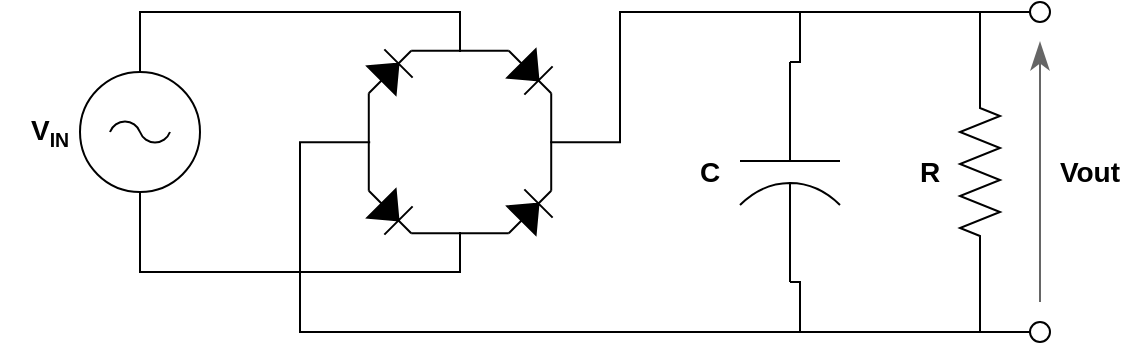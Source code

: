 <mxfile version="12.2.2" type="device" pages="1"><diagram id="pwuYvWj0YJ9MST_g38sl" name="Page-1"><mxGraphModel dx="1173" dy="668" grid="1" gridSize="10" guides="1" tooltips="1" connect="1" arrows="1" fold="1" page="1" pageScale="1" pageWidth="827" pageHeight="1169" math="0" shadow="0"><root><mxCell id="0"/><mxCell id="1" parent="0"/><mxCell id="mUar-XZUq88qVRBlKX3E-29" style="edgeStyle=orthogonalEdgeStyle;rounded=0;orthogonalLoop=1;jettySize=auto;html=1;exitX=0.5;exitY=0;exitDx=0;exitDy=0;exitPerimeter=0;endArrow=none;endFill=0;" edge="1" parent="1" source="mUar-XZUq88qVRBlKX3E-1"><mxGeometry relative="1" as="geometry"><mxPoint x="230" y="140" as="targetPoint"/><Array as="points"><mxPoint x="70" y="120"/><mxPoint x="230" y="120"/></Array></mxGeometry></mxCell><mxCell id="mUar-XZUq88qVRBlKX3E-30" style="edgeStyle=orthogonalEdgeStyle;rounded=0;orthogonalLoop=1;jettySize=auto;html=1;exitX=0.5;exitY=1;exitDx=0;exitDy=0;exitPerimeter=0;endArrow=none;endFill=0;" edge="1" parent="1" source="mUar-XZUq88qVRBlKX3E-1"><mxGeometry relative="1" as="geometry"><mxPoint x="230" y="230" as="targetPoint"/><Array as="points"><mxPoint x="70" y="250"/><mxPoint x="230" y="250"/></Array></mxGeometry></mxCell><mxCell id="mUar-XZUq88qVRBlKX3E-1" value="" style="pointerEvents=1;verticalLabelPosition=bottom;shadow=0;dashed=0;align=center;html=1;verticalAlign=top;shape=mxgraph.electrical.signal_sources.ac_source;" vertex="1" parent="1"><mxGeometry x="40" y="150" width="60" height="60" as="geometry"/></mxCell><mxCell id="mUar-XZUq88qVRBlKX3E-35" style="edgeStyle=orthogonalEdgeStyle;rounded=0;orthogonalLoop=1;jettySize=auto;html=1;exitX=0;exitY=0.5;exitDx=0;exitDy=0;exitPerimeter=0;endArrow=none;endFill=0;" edge="1" parent="1" source="mUar-XZUq88qVRBlKX3E-2"><mxGeometry relative="1" as="geometry"><mxPoint x="360" y="120" as="targetPoint"/><Array as="points"><mxPoint x="490" y="120"/></Array></mxGeometry></mxCell><mxCell id="mUar-XZUq88qVRBlKX3E-36" style="edgeStyle=orthogonalEdgeStyle;rounded=0;orthogonalLoop=1;jettySize=auto;html=1;exitX=1;exitY=0.5;exitDx=0;exitDy=0;exitPerimeter=0;endArrow=none;endFill=0;" edge="1" parent="1" source="mUar-XZUq88qVRBlKX3E-2"><mxGeometry relative="1" as="geometry"><mxPoint x="360" y="280" as="targetPoint"/><Array as="points"><mxPoint x="490" y="280"/></Array></mxGeometry></mxCell><mxCell id="mUar-XZUq88qVRBlKX3E-2" value="" style="pointerEvents=1;verticalLabelPosition=bottom;shadow=0;dashed=0;align=center;html=1;verticalAlign=top;shape=mxgraph.electrical.resistors.resistor_2;direction=south;" vertex="1" parent="1"><mxGeometry x="480" y="150" width="20" height="100" as="geometry"/></mxCell><mxCell id="mUar-XZUq88qVRBlKX3E-23" style="edgeStyle=none;rounded=0;orthogonalLoop=1;jettySize=auto;html=1;exitX=1;exitY=0.5;exitDx=0;exitDy=0;exitPerimeter=0;entryX=0;entryY=0.5;entryDx=0;entryDy=0;entryPerimeter=0;endArrow=none;endFill=0;" edge="1" parent="1" source="mUar-XZUq88qVRBlKX3E-3" target="mUar-XZUq88qVRBlKX3E-5"><mxGeometry relative="1" as="geometry"/></mxCell><mxCell id="mUar-XZUq88qVRBlKX3E-25" style="edgeStyle=none;rounded=0;orthogonalLoop=1;jettySize=auto;html=1;exitX=0;exitY=0.5;exitDx=0;exitDy=0;exitPerimeter=0;entryX=0;entryY=0.5;entryDx=0;entryDy=0;entryPerimeter=0;endArrow=none;endFill=0;" edge="1" parent="1" source="mUar-XZUq88qVRBlKX3E-3" target="mUar-XZUq88qVRBlKX3E-6"><mxGeometry relative="1" as="geometry"/></mxCell><mxCell id="mUar-XZUq88qVRBlKX3E-3" value="" style="pointerEvents=1;fillColor=#000000;verticalLabelPosition=bottom;shadow=0;dashed=0;align=center;html=1;verticalAlign=top;shape=mxgraph.electrical.diodes.diode;direction=east;rotation=-45;" vertex="1" parent="1"><mxGeometry x="180" y="140" width="30" height="20" as="geometry"/></mxCell><mxCell id="mUar-XZUq88qVRBlKX3E-4" value="" style="pointerEvents=1;fillColor=#000000;verticalLabelPosition=bottom;shadow=0;dashed=0;align=center;html=1;verticalAlign=top;shape=mxgraph.electrical.diodes.diode;rotation=-45;" vertex="1" parent="1"><mxGeometry x="250" y="210" width="30" height="20" as="geometry"/></mxCell><mxCell id="mUar-XZUq88qVRBlKX3E-24" style="edgeStyle=none;rounded=0;orthogonalLoop=1;jettySize=auto;html=1;exitX=1;exitY=0.5;exitDx=0;exitDy=0;exitPerimeter=0;entryX=1;entryY=0.5;entryDx=0;entryDy=0;entryPerimeter=0;endArrow=none;endFill=0;" edge="1" parent="1" source="mUar-XZUq88qVRBlKX3E-5" target="mUar-XZUq88qVRBlKX3E-4"><mxGeometry relative="1" as="geometry"/></mxCell><mxCell id="mUar-XZUq88qVRBlKX3E-5" value="" style="pointerEvents=1;fillColor=#000000;verticalLabelPosition=bottom;shadow=0;dashed=0;align=center;html=1;verticalAlign=top;shape=mxgraph.electrical.diodes.diode;rotation=45;" vertex="1" parent="1"><mxGeometry x="250" y="140" width="30" height="20" as="geometry"/></mxCell><mxCell id="mUar-XZUq88qVRBlKX3E-26" style="edgeStyle=none;rounded=0;orthogonalLoop=1;jettySize=auto;html=1;exitX=1;exitY=0.5;exitDx=0;exitDy=0;exitPerimeter=0;entryX=0;entryY=0.5;entryDx=0;entryDy=0;entryPerimeter=0;endArrow=none;endFill=0;" edge="1" parent="1" source="mUar-XZUq88qVRBlKX3E-6" target="mUar-XZUq88qVRBlKX3E-4"><mxGeometry relative="1" as="geometry"/></mxCell><mxCell id="mUar-XZUq88qVRBlKX3E-6" value="" style="pointerEvents=1;fillColor=#000000;verticalLabelPosition=bottom;shadow=0;dashed=0;align=center;html=1;verticalAlign=top;shape=mxgraph.electrical.diodes.diode;rotation=45;" vertex="1" parent="1"><mxGeometry x="180" y="210" width="30" height="20" as="geometry"/></mxCell><mxCell id="mUar-XZUq88qVRBlKX3E-32" style="edgeStyle=orthogonalEdgeStyle;rounded=0;orthogonalLoop=1;jettySize=auto;html=1;exitX=0;exitY=0.5;exitDx=0;exitDy=0;exitPerimeter=0;endArrow=none;endFill=0;entryX=1;entryY=0.5;entryDx=0;entryDy=0;" edge="1" parent="1" source="mUar-XZUq88qVRBlKX3E-31"><mxGeometry relative="1" as="geometry"><mxPoint x="275.093" y="185.093" as="targetPoint"/><Array as="points"><mxPoint x="400" y="120"/><mxPoint x="310" y="120"/><mxPoint x="310" y="185"/></Array></mxGeometry></mxCell><mxCell id="mUar-XZUq88qVRBlKX3E-34" style="edgeStyle=orthogonalEdgeStyle;rounded=0;orthogonalLoop=1;jettySize=auto;html=1;exitX=1;exitY=0.5;exitDx=0;exitDy=0;exitPerimeter=0;endArrow=none;endFill=0;entryX=0;entryY=0.5;entryDx=0;entryDy=0;" edge="1" parent="1" source="mUar-XZUq88qVRBlKX3E-31"><mxGeometry relative="1" as="geometry"><mxPoint x="185.093" y="185.093" as="targetPoint"/><Array as="points"><mxPoint x="400" y="280"/><mxPoint x="150" y="280"/><mxPoint x="150" y="185"/></Array></mxGeometry></mxCell><mxCell id="mUar-XZUq88qVRBlKX3E-31" value="" style="pointerEvents=1;verticalLabelPosition=bottom;shadow=0;dashed=0;align=center;html=1;verticalAlign=top;shape=mxgraph.electrical.capacitors.capacitor_2;direction=south;" vertex="1" parent="1"><mxGeometry x="370" y="145" width="50" height="110" as="geometry"/></mxCell><mxCell id="mUar-XZUq88qVRBlKX3E-64" value="&lt;font style=&quot;font-size: 14px&quot;&gt;V&lt;/font&gt;&lt;font style=&quot;font-size: 11.667px&quot;&gt;&lt;sub&gt;IN&lt;br&gt;&lt;/sub&gt;&lt;/font&gt;" style="text;html=1;strokeColor=none;fillColor=none;align=center;verticalAlign=middle;whiteSpace=wrap;rounded=0;fontStyle=1" vertex="1" parent="1"><mxGeometry y="170" width="50" height="20" as="geometry"/></mxCell><mxCell id="mUar-XZUq88qVRBlKX3E-65" value="&lt;span style=&quot;font-size: 14px&quot;&gt;C&lt;/span&gt;" style="text;html=1;strokeColor=none;fillColor=none;align=center;verticalAlign=middle;whiteSpace=wrap;rounded=0;fontStyle=1" vertex="1" parent="1"><mxGeometry x="330" y="190" width="50" height="20" as="geometry"/></mxCell><mxCell id="mUar-XZUq88qVRBlKX3E-66" value="&lt;font style=&quot;font-size: 14px&quot;&gt;Vout&lt;/font&gt;" style="text;html=1;strokeColor=none;fillColor=none;align=center;verticalAlign=middle;whiteSpace=wrap;rounded=0;fontStyle=1" vertex="1" parent="1"><mxGeometry x="525" y="190" width="40" height="20" as="geometry"/></mxCell><mxCell id="mUar-XZUq88qVRBlKX3E-67" value="" style="endArrow=none;html=1;" edge="1" parent="1" source="mUar-XZUq88qVRBlKX3E-71"><mxGeometry width="50" height="50" relative="1" as="geometry"><mxPoint x="520" y="120" as="sourcePoint"/><mxPoint x="490" y="120" as="targetPoint"/></mxGeometry></mxCell><mxCell id="mUar-XZUq88qVRBlKX3E-68" value="" style="endArrow=none;html=1;" edge="1" parent="1" source="mUar-XZUq88qVRBlKX3E-75"><mxGeometry width="50" height="50" relative="1" as="geometry"><mxPoint x="520" y="280" as="sourcePoint"/><mxPoint x="490" y="280" as="targetPoint"/></mxGeometry></mxCell><mxCell id="mUar-XZUq88qVRBlKX3E-71" value="" style="verticalLabelPosition=bottom;shadow=0;dashed=0;align=center;html=1;verticalAlign=top;strokeWidth=1;shape=ellipse;" vertex="1" parent="1"><mxGeometry x="515" y="115" width="10" height="10" as="geometry"/></mxCell><mxCell id="mUar-XZUq88qVRBlKX3E-75" value="" style="verticalLabelPosition=bottom;shadow=0;dashed=0;align=center;html=1;verticalAlign=top;strokeWidth=1;shape=ellipse;" vertex="1" parent="1"><mxGeometry x="515" y="275" width="10" height="10" as="geometry"/></mxCell><mxCell id="mUar-XZUq88qVRBlKX3E-76" value="" style="endArrow=classicThin;html=1;strokeWidth=1;endSize=11;endFill=1;startSize=15;fillColor=#f5f5f5;strokeColor=#666666;" edge="1" parent="1"><mxGeometry width="100" relative="1" as="geometry"><mxPoint x="520" y="265" as="sourcePoint"/><mxPoint x="520" y="135" as="targetPoint"/></mxGeometry></mxCell><mxCell id="mUar-XZUq88qVRBlKX3E-78" value="&lt;span style=&quot;font-size: 14px&quot;&gt;R&lt;/span&gt;" style="text;html=1;strokeColor=none;fillColor=none;align=center;verticalAlign=middle;whiteSpace=wrap;rounded=0;fontStyle=1" vertex="1" parent="1"><mxGeometry x="440" y="190" width="50" height="20" as="geometry"/></mxCell></root></mxGraphModel></diagram></mxfile>